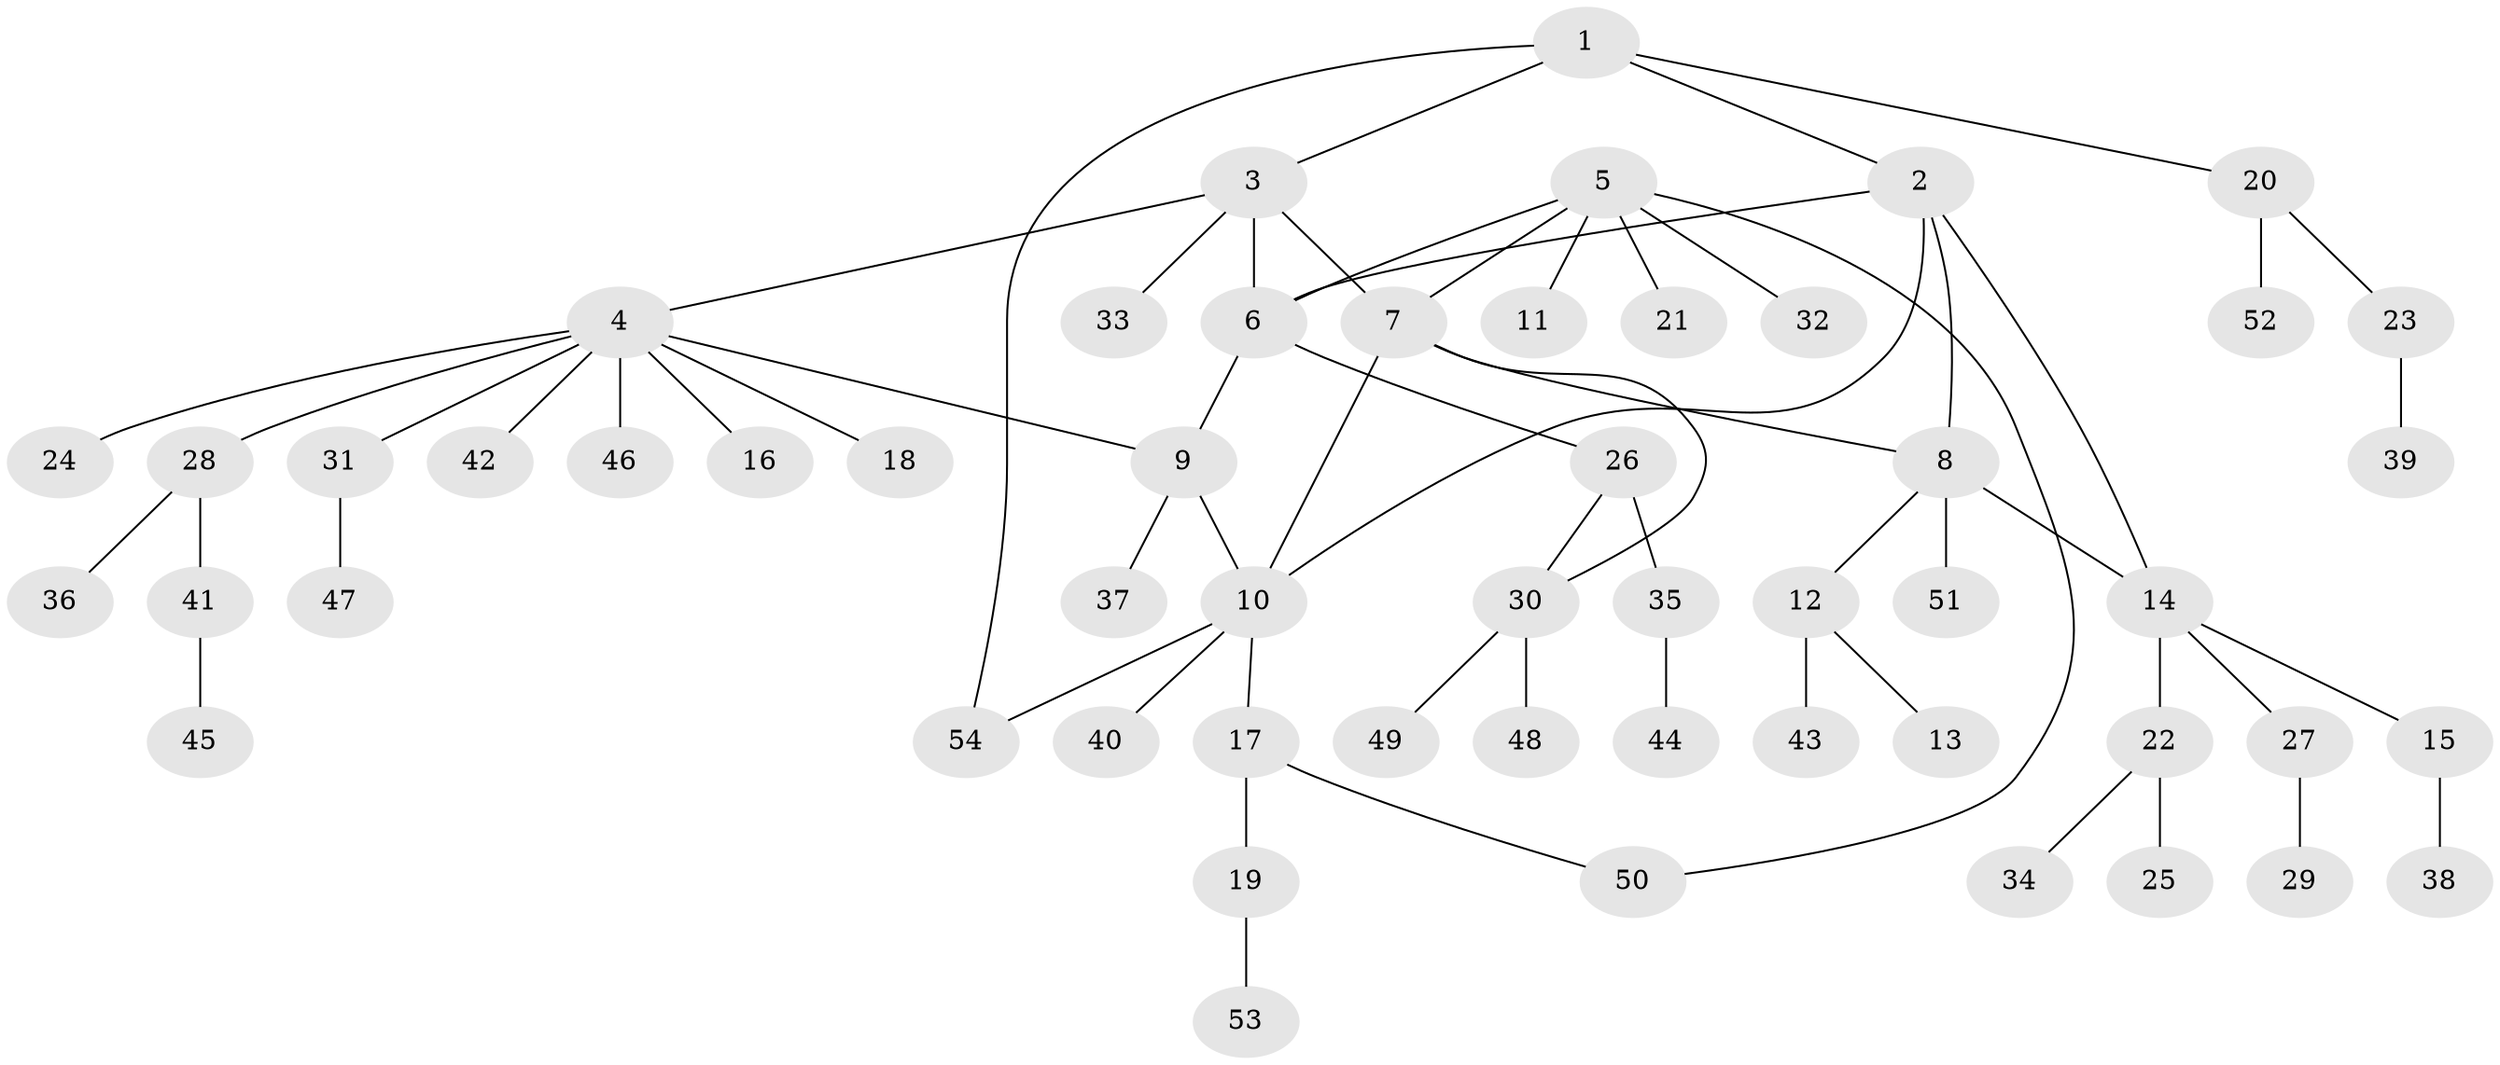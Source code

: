 // Generated by graph-tools (version 1.1) at 2025/55/03/09/25 04:55:45]
// undirected, 54 vertices, 63 edges
graph export_dot {
graph [start="1"]
  node [color=gray90,style=filled];
  1;
  2;
  3;
  4;
  5;
  6;
  7;
  8;
  9;
  10;
  11;
  12;
  13;
  14;
  15;
  16;
  17;
  18;
  19;
  20;
  21;
  22;
  23;
  24;
  25;
  26;
  27;
  28;
  29;
  30;
  31;
  32;
  33;
  34;
  35;
  36;
  37;
  38;
  39;
  40;
  41;
  42;
  43;
  44;
  45;
  46;
  47;
  48;
  49;
  50;
  51;
  52;
  53;
  54;
  1 -- 2;
  1 -- 3;
  1 -- 20;
  1 -- 54;
  2 -- 6;
  2 -- 8;
  2 -- 10;
  2 -- 14;
  3 -- 4;
  3 -- 6;
  3 -- 7;
  3 -- 33;
  4 -- 9;
  4 -- 16;
  4 -- 18;
  4 -- 24;
  4 -- 28;
  4 -- 31;
  4 -- 42;
  4 -- 46;
  5 -- 6;
  5 -- 7;
  5 -- 11;
  5 -- 21;
  5 -- 32;
  5 -- 50;
  6 -- 9;
  6 -- 26;
  7 -- 8;
  7 -- 10;
  7 -- 30;
  8 -- 12;
  8 -- 14;
  8 -- 51;
  9 -- 10;
  9 -- 37;
  10 -- 17;
  10 -- 40;
  10 -- 54;
  12 -- 13;
  12 -- 43;
  14 -- 15;
  14 -- 22;
  14 -- 27;
  15 -- 38;
  17 -- 19;
  17 -- 50;
  19 -- 53;
  20 -- 23;
  20 -- 52;
  22 -- 25;
  22 -- 34;
  23 -- 39;
  26 -- 30;
  26 -- 35;
  27 -- 29;
  28 -- 36;
  28 -- 41;
  30 -- 48;
  30 -- 49;
  31 -- 47;
  35 -- 44;
  41 -- 45;
}
